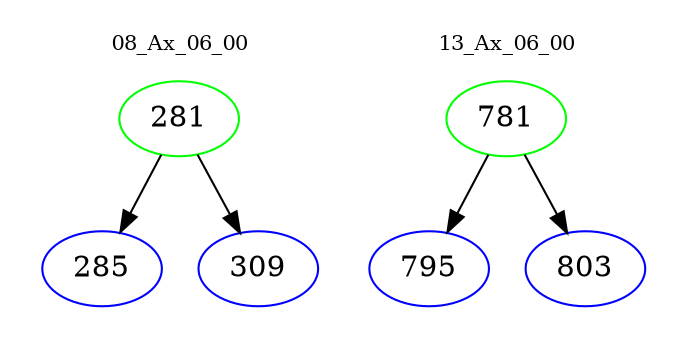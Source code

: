 digraph{
subgraph cluster_0 {
color = white
label = "08_Ax_06_00";
fontsize=10;
T0_281 [label="281", color="green"]
T0_281 -> T0_285 [color="black"]
T0_285 [label="285", color="blue"]
T0_281 -> T0_309 [color="black"]
T0_309 [label="309", color="blue"]
}
subgraph cluster_1 {
color = white
label = "13_Ax_06_00";
fontsize=10;
T1_781 [label="781", color="green"]
T1_781 -> T1_795 [color="black"]
T1_795 [label="795", color="blue"]
T1_781 -> T1_803 [color="black"]
T1_803 [label="803", color="blue"]
}
}
